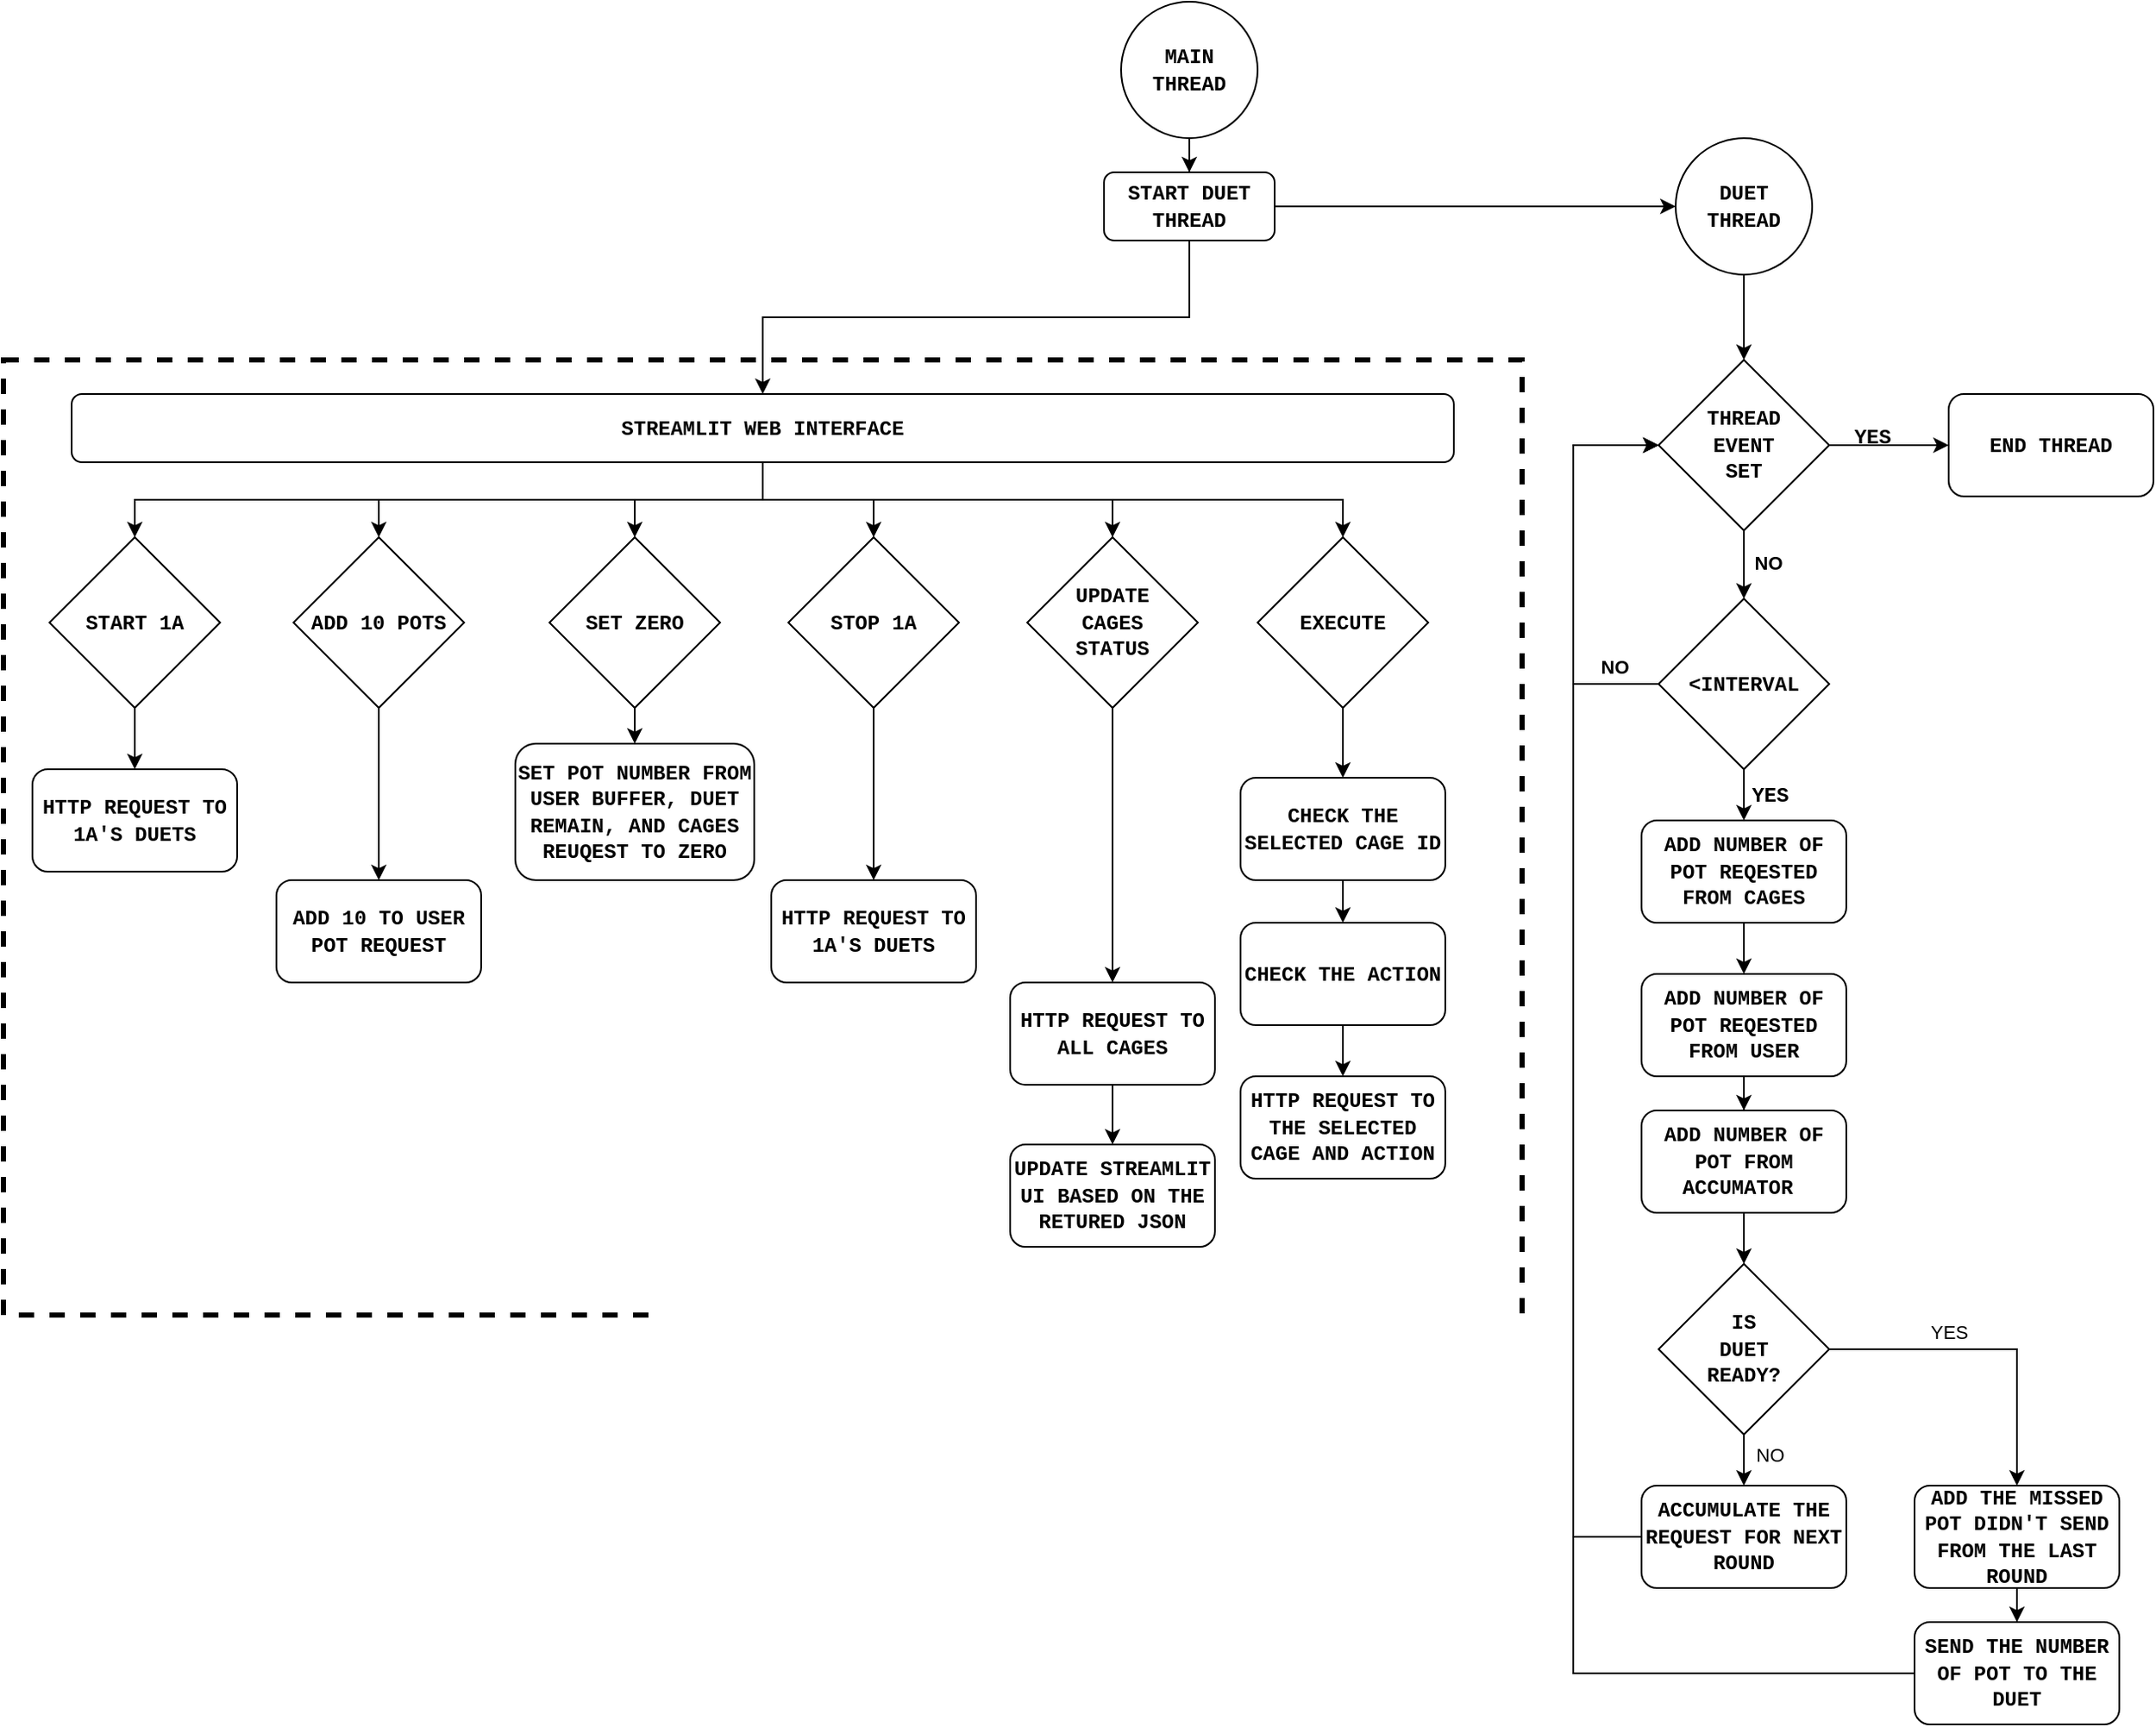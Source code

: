<mxfile version="23.1.0" type="device">
  <diagram name="Page-1" id="1TAAEX_a9uIOAsDbAfLb">
    <mxGraphModel dx="3217" dy="1243" grid="1" gridSize="10" guides="1" tooltips="1" connect="1" arrows="1" fold="1" page="1" pageScale="1" pageWidth="827" pageHeight="1169" math="0" shadow="0">
      <root>
        <mxCell id="0" />
        <mxCell id="1" parent="0" />
        <mxCell id="UX5eDZi3OdDjBQRPWcma-2" value="" style="rounded=0;whiteSpace=wrap;html=1;dashed=1;strokeWidth=3;fillColor=none;" vertex="1" parent="1">
          <mxGeometry x="-490" y="220" width="890" height="560" as="geometry" />
        </mxCell>
        <mxCell id="UX5eDZi3OdDjBQRPWcma-7" style="edgeStyle=orthogonalEdgeStyle;rounded=0;orthogonalLoop=1;jettySize=auto;html=1;exitX=1;exitY=0.5;exitDx=0;exitDy=0;entryX=0;entryY=0.5;entryDx=0;entryDy=0;" edge="1" parent="1" source="UX5eDZi3OdDjBQRPWcma-1" target="UX5eDZi3OdDjBQRPWcma-6">
          <mxGeometry relative="1" as="geometry" />
        </mxCell>
        <mxCell id="UX5eDZi3OdDjBQRPWcma-45" value="" style="edgeStyle=orthogonalEdgeStyle;rounded=0;orthogonalLoop=1;jettySize=auto;html=1;" edge="1" parent="1" source="UX5eDZi3OdDjBQRPWcma-1" target="UX5eDZi3OdDjBQRPWcma-4">
          <mxGeometry relative="1" as="geometry" />
        </mxCell>
        <mxCell id="UX5eDZi3OdDjBQRPWcma-1" value="&lt;font face=&quot;Courier New&quot;&gt;&lt;b&gt;START DUET THREAD&lt;/b&gt;&lt;/font&gt;" style="rounded=1;whiteSpace=wrap;html=1;" vertex="1" parent="1">
          <mxGeometry x="155" y="110" width="100" height="40" as="geometry" />
        </mxCell>
        <mxCell id="UX5eDZi3OdDjBQRPWcma-55" style="edgeStyle=orthogonalEdgeStyle;rounded=0;orthogonalLoop=1;jettySize=auto;html=1;exitX=0.5;exitY=1;exitDx=0;exitDy=0;entryX=0.5;entryY=0;entryDx=0;entryDy=0;" edge="1" parent="1" source="UX5eDZi3OdDjBQRPWcma-4" target="UX5eDZi3OdDjBQRPWcma-46">
          <mxGeometry relative="1" as="geometry" />
        </mxCell>
        <mxCell id="UX5eDZi3OdDjBQRPWcma-56" style="edgeStyle=orthogonalEdgeStyle;rounded=0;orthogonalLoop=1;jettySize=auto;html=1;exitX=0.5;exitY=1;exitDx=0;exitDy=0;entryX=0.5;entryY=0;entryDx=0;entryDy=0;" edge="1" parent="1" source="UX5eDZi3OdDjBQRPWcma-4" target="UX5eDZi3OdDjBQRPWcma-47">
          <mxGeometry relative="1" as="geometry" />
        </mxCell>
        <mxCell id="UX5eDZi3OdDjBQRPWcma-57" style="edgeStyle=orthogonalEdgeStyle;rounded=0;orthogonalLoop=1;jettySize=auto;html=1;exitX=0.5;exitY=1;exitDx=0;exitDy=0;" edge="1" parent="1" source="UX5eDZi3OdDjBQRPWcma-4" target="UX5eDZi3OdDjBQRPWcma-48">
          <mxGeometry relative="1" as="geometry" />
        </mxCell>
        <mxCell id="UX5eDZi3OdDjBQRPWcma-58" style="edgeStyle=orthogonalEdgeStyle;rounded=0;orthogonalLoop=1;jettySize=auto;html=1;exitX=0.5;exitY=1;exitDx=0;exitDy=0;entryX=0.5;entryY=0;entryDx=0;entryDy=0;" edge="1" parent="1" source="UX5eDZi3OdDjBQRPWcma-4" target="UX5eDZi3OdDjBQRPWcma-49">
          <mxGeometry relative="1" as="geometry" />
        </mxCell>
        <mxCell id="UX5eDZi3OdDjBQRPWcma-60" style="edgeStyle=orthogonalEdgeStyle;rounded=0;orthogonalLoop=1;jettySize=auto;html=1;exitX=0.5;exitY=1;exitDx=0;exitDy=0;entryX=0.5;entryY=0;entryDx=0;entryDy=0;" edge="1" parent="1" source="UX5eDZi3OdDjBQRPWcma-4" target="UX5eDZi3OdDjBQRPWcma-50">
          <mxGeometry relative="1" as="geometry" />
        </mxCell>
        <mxCell id="UX5eDZi3OdDjBQRPWcma-61" style="edgeStyle=orthogonalEdgeStyle;rounded=0;orthogonalLoop=1;jettySize=auto;html=1;exitX=0.5;exitY=1;exitDx=0;exitDy=0;entryX=0.5;entryY=0;entryDx=0;entryDy=0;" edge="1" parent="1" source="UX5eDZi3OdDjBQRPWcma-4" target="UX5eDZi3OdDjBQRPWcma-51">
          <mxGeometry relative="1" as="geometry" />
        </mxCell>
        <mxCell id="UX5eDZi3OdDjBQRPWcma-4" value="&lt;font face=&quot;Courier New&quot;&gt;&lt;b&gt;STREAMLIT WEB INTERFACE&lt;/b&gt;&lt;/font&gt;" style="rounded=1;whiteSpace=wrap;html=1;" vertex="1" parent="1">
          <mxGeometry x="-450" y="240" width="810" height="40" as="geometry" />
        </mxCell>
        <mxCell id="UX5eDZi3OdDjBQRPWcma-8" value="" style="edgeStyle=orthogonalEdgeStyle;rounded=0;orthogonalLoop=1;jettySize=auto;html=1;" edge="1" parent="1" source="UX5eDZi3OdDjBQRPWcma-5" target="UX5eDZi3OdDjBQRPWcma-1">
          <mxGeometry relative="1" as="geometry" />
        </mxCell>
        <mxCell id="UX5eDZi3OdDjBQRPWcma-5" value="&lt;b&gt;&lt;font face=&quot;Courier New&quot;&gt;MAIN THREAD&lt;/font&gt;&lt;/b&gt;" style="ellipse;whiteSpace=wrap;html=1;aspect=fixed;" vertex="1" parent="1">
          <mxGeometry x="165" y="10" width="80" height="80" as="geometry" />
        </mxCell>
        <mxCell id="UX5eDZi3OdDjBQRPWcma-10" value="" style="edgeStyle=orthogonalEdgeStyle;rounded=0;orthogonalLoop=1;jettySize=auto;html=1;" edge="1" parent="1" source="UX5eDZi3OdDjBQRPWcma-6" target="UX5eDZi3OdDjBQRPWcma-9">
          <mxGeometry relative="1" as="geometry" />
        </mxCell>
        <mxCell id="UX5eDZi3OdDjBQRPWcma-6" value="&lt;b&gt;&lt;font face=&quot;Courier New&quot;&gt;DUET&lt;br&gt;THREAD&lt;/font&gt;&lt;/b&gt;" style="ellipse;whiteSpace=wrap;html=1;aspect=fixed;" vertex="1" parent="1">
          <mxGeometry x="490" y="90" width="80" height="80" as="geometry" />
        </mxCell>
        <mxCell id="UX5eDZi3OdDjBQRPWcma-12" value="" style="edgeStyle=orthogonalEdgeStyle;rounded=0;orthogonalLoop=1;jettySize=auto;html=1;" edge="1" parent="1" source="UX5eDZi3OdDjBQRPWcma-9" target="UX5eDZi3OdDjBQRPWcma-11">
          <mxGeometry relative="1" as="geometry" />
        </mxCell>
        <mxCell id="UX5eDZi3OdDjBQRPWcma-15" value="" style="edgeStyle=orthogonalEdgeStyle;rounded=0;orthogonalLoop=1;jettySize=auto;html=1;" edge="1" parent="1" source="UX5eDZi3OdDjBQRPWcma-9" target="UX5eDZi3OdDjBQRPWcma-14">
          <mxGeometry relative="1" as="geometry" />
        </mxCell>
        <mxCell id="UX5eDZi3OdDjBQRPWcma-9" value="&lt;b&gt;&lt;font face=&quot;Courier New&quot;&gt;THREAD&lt;br&gt;EVENT&lt;br&gt;SET&lt;/font&gt;&lt;/b&gt;" style="rhombus;whiteSpace=wrap;html=1;" vertex="1" parent="1">
          <mxGeometry x="480" y="220" width="100" height="100" as="geometry" />
        </mxCell>
        <mxCell id="UX5eDZi3OdDjBQRPWcma-11" value="&lt;font face=&quot;Courier New&quot;&gt;&lt;b&gt;END THREAD&lt;/b&gt;&lt;/font&gt;" style="rounded=1;whiteSpace=wrap;html=1;" vertex="1" parent="1">
          <mxGeometry x="650" y="240" width="120" height="60" as="geometry" />
        </mxCell>
        <mxCell id="UX5eDZi3OdDjBQRPWcma-13" value="&lt;b&gt;&lt;font face=&quot;Courier New&quot;&gt;YES&lt;/font&gt;&lt;/b&gt;" style="text;html=1;align=center;verticalAlign=middle;resizable=0;points=[];autosize=1;strokeColor=none;fillColor=none;" vertex="1" parent="1">
          <mxGeometry x="580" y="250" width="50" height="30" as="geometry" />
        </mxCell>
        <mxCell id="UX5eDZi3OdDjBQRPWcma-16" style="edgeStyle=orthogonalEdgeStyle;rounded=0;orthogonalLoop=1;jettySize=auto;html=1;exitX=0;exitY=0.5;exitDx=0;exitDy=0;entryX=0;entryY=0.5;entryDx=0;entryDy=0;fontStyle=1" edge="1" parent="1" source="UX5eDZi3OdDjBQRPWcma-14" target="UX5eDZi3OdDjBQRPWcma-9">
          <mxGeometry relative="1" as="geometry">
            <Array as="points">
              <mxPoint x="430" y="410" />
              <mxPoint x="430" y="270" />
            </Array>
          </mxGeometry>
        </mxCell>
        <mxCell id="UX5eDZi3OdDjBQRPWcma-17" value="&lt;b&gt;NO&lt;/b&gt;" style="edgeLabel;html=1;align=center;verticalAlign=middle;resizable=0;points=[];" vertex="1" connectable="0" parent="UX5eDZi3OdDjBQRPWcma-16">
          <mxGeometry x="-0.781" y="2" relative="1" as="geometry">
            <mxPoint y="-12" as="offset" />
          </mxGeometry>
        </mxCell>
        <mxCell id="UX5eDZi3OdDjBQRPWcma-21" value="" style="edgeStyle=orthogonalEdgeStyle;rounded=0;orthogonalLoop=1;jettySize=auto;html=1;" edge="1" parent="1" source="UX5eDZi3OdDjBQRPWcma-14" target="UX5eDZi3OdDjBQRPWcma-20">
          <mxGeometry relative="1" as="geometry" />
        </mxCell>
        <mxCell id="UX5eDZi3OdDjBQRPWcma-14" value="&lt;font face=&quot;Courier New&quot;&gt;&lt;b&gt;&amp;lt;INTERVAL&lt;/b&gt;&lt;/font&gt;" style="rhombus;whiteSpace=wrap;html=1;" vertex="1" parent="1">
          <mxGeometry x="480" y="360" width="100" height="100" as="geometry" />
        </mxCell>
        <mxCell id="UX5eDZi3OdDjBQRPWcma-18" value="&lt;b&gt;NO&lt;/b&gt;" style="edgeLabel;html=1;align=center;verticalAlign=middle;resizable=0;points=[];" vertex="1" connectable="0" parent="1">
          <mxGeometry x="460.003" y="410" as="geometry">
            <mxPoint x="84" y="-71" as="offset" />
          </mxGeometry>
        </mxCell>
        <mxCell id="UX5eDZi3OdDjBQRPWcma-24" value="" style="edgeStyle=orthogonalEdgeStyle;rounded=0;orthogonalLoop=1;jettySize=auto;html=1;" edge="1" parent="1" source="UX5eDZi3OdDjBQRPWcma-20" target="UX5eDZi3OdDjBQRPWcma-23">
          <mxGeometry relative="1" as="geometry" />
        </mxCell>
        <mxCell id="UX5eDZi3OdDjBQRPWcma-20" value="&lt;font face=&quot;Courier New&quot;&gt;&lt;b&gt;ADD NUMBER OF POT REQESTED FROM CAGES&lt;/b&gt;&lt;/font&gt;" style="rounded=1;whiteSpace=wrap;html=1;" vertex="1" parent="1">
          <mxGeometry x="470" y="490" width="120" height="60" as="geometry" />
        </mxCell>
        <mxCell id="UX5eDZi3OdDjBQRPWcma-22" value="&lt;b&gt;&lt;font face=&quot;Courier New&quot;&gt;YES&lt;/font&gt;&lt;/b&gt;" style="text;html=1;align=center;verticalAlign=middle;resizable=0;points=[];autosize=1;strokeColor=none;fillColor=none;" vertex="1" parent="1">
          <mxGeometry x="520" y="460" width="50" height="30" as="geometry" />
        </mxCell>
        <mxCell id="UX5eDZi3OdDjBQRPWcma-36" value="" style="edgeStyle=orthogonalEdgeStyle;rounded=0;orthogonalLoop=1;jettySize=auto;html=1;" edge="1" parent="1" source="UX5eDZi3OdDjBQRPWcma-23" target="UX5eDZi3OdDjBQRPWcma-33">
          <mxGeometry relative="1" as="geometry" />
        </mxCell>
        <mxCell id="UX5eDZi3OdDjBQRPWcma-23" value="&lt;font face=&quot;Courier New&quot;&gt;&lt;b&gt;ADD NUMBER OF POT REQESTED FROM USER&lt;/b&gt;&lt;/font&gt;" style="rounded=1;whiteSpace=wrap;html=1;" vertex="1" parent="1">
          <mxGeometry x="470" y="580" width="120" height="60" as="geometry" />
        </mxCell>
        <mxCell id="UX5eDZi3OdDjBQRPWcma-28" value="" style="edgeStyle=orthogonalEdgeStyle;rounded=0;orthogonalLoop=1;jettySize=auto;html=1;" edge="1" parent="1" source="UX5eDZi3OdDjBQRPWcma-25" target="UX5eDZi3OdDjBQRPWcma-27">
          <mxGeometry relative="1" as="geometry" />
        </mxCell>
        <mxCell id="UX5eDZi3OdDjBQRPWcma-42" value="NO" style="edgeLabel;html=1;align=center;verticalAlign=middle;resizable=0;points=[];" vertex="1" connectable="0" parent="UX5eDZi3OdDjBQRPWcma-28">
          <mxGeometry x="0.287" y="2" relative="1" as="geometry">
            <mxPoint x="13" as="offset" />
          </mxGeometry>
        </mxCell>
        <mxCell id="UX5eDZi3OdDjBQRPWcma-40" style="edgeStyle=orthogonalEdgeStyle;rounded=0;orthogonalLoop=1;jettySize=auto;html=1;entryX=0.5;entryY=0;entryDx=0;entryDy=0;" edge="1" parent="1" source="UX5eDZi3OdDjBQRPWcma-25" target="UX5eDZi3OdDjBQRPWcma-38">
          <mxGeometry relative="1" as="geometry" />
        </mxCell>
        <mxCell id="UX5eDZi3OdDjBQRPWcma-43" value="YES" style="edgeLabel;html=1;align=center;verticalAlign=middle;resizable=0;points=[];" vertex="1" connectable="0" parent="UX5eDZi3OdDjBQRPWcma-40">
          <mxGeometry x="-0.318" y="1" relative="1" as="geometry">
            <mxPoint x="5" y="-9" as="offset" />
          </mxGeometry>
        </mxCell>
        <mxCell id="UX5eDZi3OdDjBQRPWcma-25" value="&lt;font face=&quot;Courier New&quot;&gt;&lt;b&gt;IS&lt;br&gt;DUET &lt;br&gt;READY?&lt;/b&gt;&lt;/font&gt;" style="rhombus;whiteSpace=wrap;html=1;" vertex="1" parent="1">
          <mxGeometry x="480" y="750" width="100" height="100" as="geometry" />
        </mxCell>
        <mxCell id="UX5eDZi3OdDjBQRPWcma-31" style="edgeStyle=orthogonalEdgeStyle;rounded=0;orthogonalLoop=1;jettySize=auto;html=1;entryX=0;entryY=0.5;entryDx=0;entryDy=0;exitX=0;exitY=0.5;exitDx=0;exitDy=0;" edge="1" parent="1" source="UX5eDZi3OdDjBQRPWcma-27" target="UX5eDZi3OdDjBQRPWcma-9">
          <mxGeometry relative="1" as="geometry">
            <Array as="points">
              <mxPoint x="430" y="910" />
              <mxPoint x="430" y="270" />
            </Array>
          </mxGeometry>
        </mxCell>
        <mxCell id="UX5eDZi3OdDjBQRPWcma-27" value="&lt;font face=&quot;Courier New&quot;&gt;&lt;b&gt;ACCUMULATE THE REQUEST FOR NEXT ROUND&lt;/b&gt;&lt;/font&gt;" style="rounded=1;whiteSpace=wrap;html=1;" vertex="1" parent="1">
          <mxGeometry x="470" y="880" width="120" height="60" as="geometry" />
        </mxCell>
        <mxCell id="UX5eDZi3OdDjBQRPWcma-44" style="edgeStyle=orthogonalEdgeStyle;rounded=0;orthogonalLoop=1;jettySize=auto;html=1;entryX=0;entryY=0.5;entryDx=0;entryDy=0;" edge="1" parent="1" source="UX5eDZi3OdDjBQRPWcma-32" target="UX5eDZi3OdDjBQRPWcma-9">
          <mxGeometry relative="1" as="geometry">
            <Array as="points">
              <mxPoint x="430" y="990" />
              <mxPoint x="430" y="270" />
            </Array>
          </mxGeometry>
        </mxCell>
        <mxCell id="UX5eDZi3OdDjBQRPWcma-32" value="&lt;font face=&quot;Courier New&quot;&gt;&lt;b&gt;SEND THE NUMBER OF POT TO THE DUET&lt;/b&gt;&lt;/font&gt;" style="rounded=1;whiteSpace=wrap;html=1;" vertex="1" parent="1">
          <mxGeometry x="630" y="960" width="120" height="60" as="geometry" />
        </mxCell>
        <mxCell id="UX5eDZi3OdDjBQRPWcma-37" value="" style="edgeStyle=orthogonalEdgeStyle;rounded=0;orthogonalLoop=1;jettySize=auto;html=1;" edge="1" parent="1" source="UX5eDZi3OdDjBQRPWcma-33" target="UX5eDZi3OdDjBQRPWcma-25">
          <mxGeometry relative="1" as="geometry" />
        </mxCell>
        <mxCell id="UX5eDZi3OdDjBQRPWcma-33" value="&lt;font face=&quot;Courier New&quot;&gt;&lt;b&gt;ADD NUMBER OF POT FROM ACCUMATOR&amp;nbsp;&lt;/b&gt;&lt;/font&gt;" style="rounded=1;whiteSpace=wrap;html=1;" vertex="1" parent="1">
          <mxGeometry x="470" y="660" width="120" height="60" as="geometry" />
        </mxCell>
        <mxCell id="UX5eDZi3OdDjBQRPWcma-39" value="" style="edgeStyle=orthogonalEdgeStyle;rounded=0;orthogonalLoop=1;jettySize=auto;html=1;" edge="1" parent="1" source="UX5eDZi3OdDjBQRPWcma-38" target="UX5eDZi3OdDjBQRPWcma-32">
          <mxGeometry relative="1" as="geometry" />
        </mxCell>
        <mxCell id="UX5eDZi3OdDjBQRPWcma-38" value="&lt;font face=&quot;Courier New&quot;&gt;&lt;b&gt;ADD THE MISSED POT DIDN&#39;T SEND FROM THE LAST ROUND&lt;/b&gt;&lt;/font&gt;" style="rounded=1;whiteSpace=wrap;html=1;" vertex="1" parent="1">
          <mxGeometry x="630" y="880" width="120" height="60" as="geometry" />
        </mxCell>
        <mxCell id="UX5eDZi3OdDjBQRPWcma-65" value="" style="edgeStyle=orthogonalEdgeStyle;rounded=0;orthogonalLoop=1;jettySize=auto;html=1;" edge="1" parent="1" source="UX5eDZi3OdDjBQRPWcma-46" target="UX5eDZi3OdDjBQRPWcma-64">
          <mxGeometry relative="1" as="geometry" />
        </mxCell>
        <mxCell id="UX5eDZi3OdDjBQRPWcma-46" value="&lt;font face=&quot;Courier New&quot;&gt;&lt;b&gt;START 1A&lt;/b&gt;&lt;/font&gt;" style="rhombus;whiteSpace=wrap;html=1;" vertex="1" parent="1">
          <mxGeometry x="-463" y="324" width="100" height="100" as="geometry" />
        </mxCell>
        <mxCell id="UX5eDZi3OdDjBQRPWcma-67" value="" style="edgeStyle=orthogonalEdgeStyle;rounded=0;orthogonalLoop=1;jettySize=auto;html=1;" edge="1" parent="1" source="UX5eDZi3OdDjBQRPWcma-47" target="UX5eDZi3OdDjBQRPWcma-66">
          <mxGeometry relative="1" as="geometry" />
        </mxCell>
        <mxCell id="UX5eDZi3OdDjBQRPWcma-47" value="&lt;font face=&quot;Courier New&quot;&gt;&lt;b&gt;ADD 10 POTS&lt;/b&gt;&lt;/font&gt;" style="rhombus;whiteSpace=wrap;html=1;" vertex="1" parent="1">
          <mxGeometry x="-320" y="324" width="100" height="100" as="geometry" />
        </mxCell>
        <mxCell id="UX5eDZi3OdDjBQRPWcma-70" value="" style="edgeStyle=orthogonalEdgeStyle;rounded=0;orthogonalLoop=1;jettySize=auto;html=1;" edge="1" parent="1" source="UX5eDZi3OdDjBQRPWcma-48" target="UX5eDZi3OdDjBQRPWcma-68">
          <mxGeometry relative="1" as="geometry" />
        </mxCell>
        <mxCell id="UX5eDZi3OdDjBQRPWcma-48" value="&lt;font face=&quot;Courier New&quot;&gt;&lt;b&gt;SET ZERO&lt;/b&gt;&lt;/font&gt;" style="rhombus;whiteSpace=wrap;html=1;" vertex="1" parent="1">
          <mxGeometry x="-170" y="324" width="100" height="100" as="geometry" />
        </mxCell>
        <mxCell id="UX5eDZi3OdDjBQRPWcma-72" value="" style="edgeStyle=orthogonalEdgeStyle;rounded=0;orthogonalLoop=1;jettySize=auto;html=1;" edge="1" parent="1" source="UX5eDZi3OdDjBQRPWcma-49" target="UX5eDZi3OdDjBQRPWcma-71">
          <mxGeometry relative="1" as="geometry" />
        </mxCell>
        <mxCell id="UX5eDZi3OdDjBQRPWcma-49" value="&lt;font face=&quot;Courier New&quot;&gt;&lt;b&gt;STOP 1A&lt;/b&gt;&lt;/font&gt;" style="rhombus;whiteSpace=wrap;html=1;" vertex="1" parent="1">
          <mxGeometry x="-30" y="324" width="100" height="100" as="geometry" />
        </mxCell>
        <mxCell id="UX5eDZi3OdDjBQRPWcma-74" style="edgeStyle=orthogonalEdgeStyle;rounded=0;orthogonalLoop=1;jettySize=auto;html=1;exitX=0.5;exitY=1;exitDx=0;exitDy=0;entryX=0.5;entryY=0;entryDx=0;entryDy=0;" edge="1" parent="1" source="UX5eDZi3OdDjBQRPWcma-50" target="UX5eDZi3OdDjBQRPWcma-73">
          <mxGeometry relative="1" as="geometry" />
        </mxCell>
        <mxCell id="UX5eDZi3OdDjBQRPWcma-50" value="&lt;font face=&quot;Courier New&quot;&gt;&lt;b&gt;UPDATE &lt;br&gt;CAGES &lt;br&gt;STATUS&lt;/b&gt;&lt;/font&gt;" style="rhombus;whiteSpace=wrap;html=1;" vertex="1" parent="1">
          <mxGeometry x="110" y="324" width="100" height="100" as="geometry" />
        </mxCell>
        <mxCell id="UX5eDZi3OdDjBQRPWcma-79" value="" style="edgeStyle=orthogonalEdgeStyle;rounded=0;orthogonalLoop=1;jettySize=auto;html=1;" edge="1" parent="1" source="UX5eDZi3OdDjBQRPWcma-51" target="UX5eDZi3OdDjBQRPWcma-78">
          <mxGeometry relative="1" as="geometry" />
        </mxCell>
        <mxCell id="UX5eDZi3OdDjBQRPWcma-51" value="&lt;font face=&quot;Courier New&quot;&gt;&lt;b&gt;EXECUTE&lt;/b&gt;&lt;/font&gt;" style="rhombus;whiteSpace=wrap;html=1;" vertex="1" parent="1">
          <mxGeometry x="245" y="324" width="100" height="100" as="geometry" />
        </mxCell>
        <mxCell id="UX5eDZi3OdDjBQRPWcma-64" value="&lt;font face=&quot;Courier New&quot;&gt;&lt;b&gt;HTTP REQUEST TO 1A&#39;S DUETS&lt;/b&gt;&lt;/font&gt;" style="rounded=1;whiteSpace=wrap;html=1;" vertex="1" parent="1">
          <mxGeometry x="-473" y="460" width="120" height="60" as="geometry" />
        </mxCell>
        <mxCell id="UX5eDZi3OdDjBQRPWcma-66" value="&lt;font face=&quot;Courier New&quot;&gt;&lt;b&gt;ADD 10 TO USER POT REQUEST&lt;/b&gt;&lt;/font&gt;" style="rounded=1;whiteSpace=wrap;html=1;" vertex="1" parent="1">
          <mxGeometry x="-330" y="525" width="120" height="60" as="geometry" />
        </mxCell>
        <mxCell id="UX5eDZi3OdDjBQRPWcma-68" value="&lt;font face=&quot;Courier New&quot;&gt;&lt;b&gt;SET POT NUMBER FROM USER BUFFER, DUET REMAIN, AND CAGES REUQEST TO ZERO&lt;/b&gt;&lt;/font&gt;" style="rounded=1;whiteSpace=wrap;html=1;" vertex="1" parent="1">
          <mxGeometry x="-190" y="445" width="140" height="80" as="geometry" />
        </mxCell>
        <mxCell id="UX5eDZi3OdDjBQRPWcma-71" value="&lt;font face=&quot;Courier New&quot;&gt;&lt;b&gt;HTTP REQUEST TO 1A&#39;S DUETS&lt;/b&gt;&lt;/font&gt;" style="rounded=1;whiteSpace=wrap;html=1;" vertex="1" parent="1">
          <mxGeometry x="-40" y="525" width="120" height="60" as="geometry" />
        </mxCell>
        <mxCell id="UX5eDZi3OdDjBQRPWcma-76" value="" style="edgeStyle=orthogonalEdgeStyle;rounded=0;orthogonalLoop=1;jettySize=auto;html=1;" edge="1" parent="1" source="UX5eDZi3OdDjBQRPWcma-73" target="UX5eDZi3OdDjBQRPWcma-75">
          <mxGeometry relative="1" as="geometry" />
        </mxCell>
        <mxCell id="UX5eDZi3OdDjBQRPWcma-73" value="&lt;font face=&quot;Courier New&quot;&gt;&lt;b&gt;HTTP REQUEST TO ALL CAGES&lt;/b&gt;&lt;/font&gt;" style="rounded=1;whiteSpace=wrap;html=1;" vertex="1" parent="1">
          <mxGeometry x="100" y="585" width="120" height="60" as="geometry" />
        </mxCell>
        <mxCell id="UX5eDZi3OdDjBQRPWcma-75" value="&lt;font face=&quot;Courier New&quot;&gt;&lt;b&gt;UPDATE STREAMLIT UI BASED ON THE RETURED JSON&lt;/b&gt;&lt;/font&gt;" style="rounded=1;whiteSpace=wrap;html=1;" vertex="1" parent="1">
          <mxGeometry x="100" y="680" width="120" height="60" as="geometry" />
        </mxCell>
        <mxCell id="UX5eDZi3OdDjBQRPWcma-81" value="" style="edgeStyle=orthogonalEdgeStyle;rounded=0;orthogonalLoop=1;jettySize=auto;html=1;" edge="1" parent="1" source="UX5eDZi3OdDjBQRPWcma-78" target="UX5eDZi3OdDjBQRPWcma-80">
          <mxGeometry relative="1" as="geometry" />
        </mxCell>
        <mxCell id="UX5eDZi3OdDjBQRPWcma-78" value="&lt;font face=&quot;Courier New&quot;&gt;&lt;b&gt;CHECK THE SELECTED CAGE ID&lt;/b&gt;&lt;/font&gt;" style="rounded=1;whiteSpace=wrap;html=1;" vertex="1" parent="1">
          <mxGeometry x="235" y="465" width="120" height="60" as="geometry" />
        </mxCell>
        <mxCell id="UX5eDZi3OdDjBQRPWcma-83" value="" style="edgeStyle=orthogonalEdgeStyle;rounded=0;orthogonalLoop=1;jettySize=auto;html=1;" edge="1" parent="1" source="UX5eDZi3OdDjBQRPWcma-80" target="UX5eDZi3OdDjBQRPWcma-82">
          <mxGeometry relative="1" as="geometry" />
        </mxCell>
        <mxCell id="UX5eDZi3OdDjBQRPWcma-80" value="&lt;font face=&quot;Courier New&quot;&gt;&lt;b&gt;CHECK THE ACTION&lt;/b&gt;&lt;/font&gt;" style="rounded=1;whiteSpace=wrap;html=1;" vertex="1" parent="1">
          <mxGeometry x="235" y="550" width="120" height="60" as="geometry" />
        </mxCell>
        <mxCell id="UX5eDZi3OdDjBQRPWcma-82" value="&lt;font face=&quot;Courier New&quot;&gt;&lt;b&gt;HTTP REQUEST TO THE SELECTED CAGE AND ACTION&lt;/b&gt;&lt;/font&gt;" style="rounded=1;whiteSpace=wrap;html=1;" vertex="1" parent="1">
          <mxGeometry x="235" y="640" width="120" height="60" as="geometry" />
        </mxCell>
      </root>
    </mxGraphModel>
  </diagram>
</mxfile>
